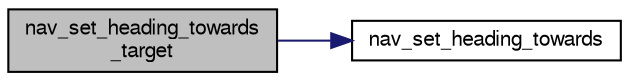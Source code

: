 digraph "nav_set_heading_towards_target"
{
  edge [fontname="FreeSans",fontsize="10",labelfontname="FreeSans",labelfontsize="10"];
  node [fontname="FreeSans",fontsize="10",shape=record];
  rankdir="LR";
  Node1 [label="nav_set_heading_towards\l_target",height=0.2,width=0.4,color="black", fillcolor="grey75", style="filled", fontcolor="black"];
  Node1 -> Node2 [color="midnightblue",fontsize="10",style="solid",fontname="FreeSans"];
  Node2 [label="nav_set_heading_towards",height=0.2,width=0.4,color="black", fillcolor="white", style="filled",URL="$rotorcraft_2navigation_8c.html#a497df0753fcbcd7b681341695228527c",tooltip="Set heading to point towards x,y position in local coordinates. "];
}
